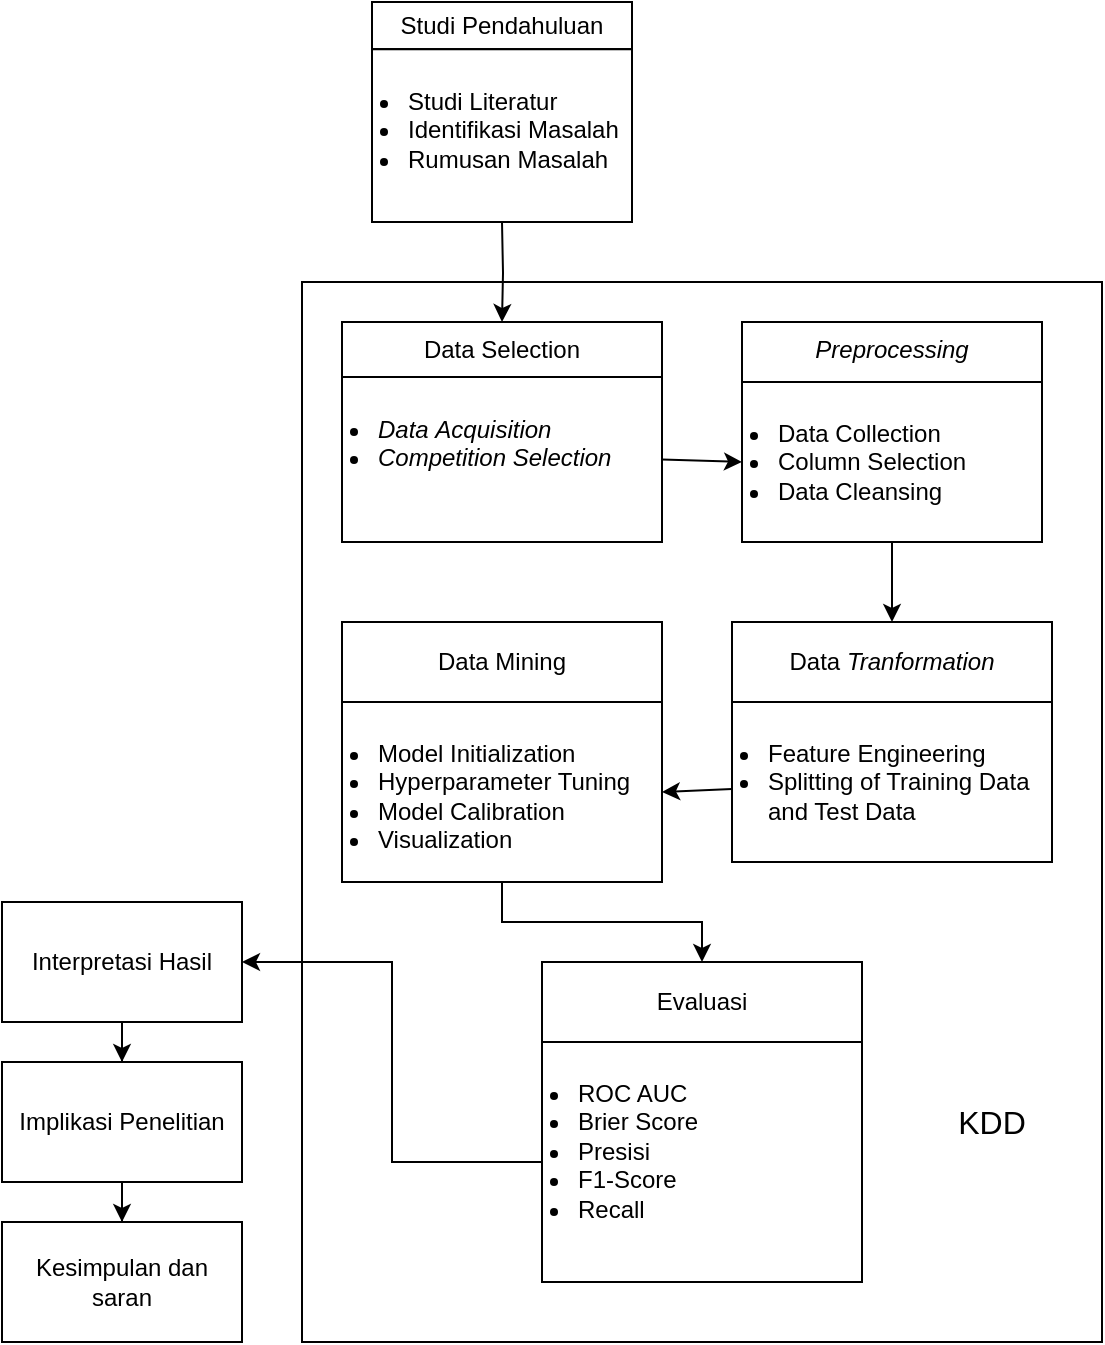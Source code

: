 <mxfile version="27.0.9">
  <diagram name="Page-1" id="-3GfilGTaR90cYOSTtcZ">
    <mxGraphModel dx="1026" dy="622" grid="1" gridSize="10" guides="1" tooltips="1" connect="1" arrows="1" fold="1" page="1" pageScale="1" pageWidth="827" pageHeight="1169" math="0" shadow="0">
      <root>
        <mxCell id="0" />
        <mxCell id="1" parent="0" />
        <mxCell id="saLwknA0GXNG7D1MmVOP-2" value="" style="rounded=0;whiteSpace=wrap;html=1;fillColor=none;" parent="1" vertex="1">
          <mxGeometry x="340" y="350" width="400" height="530" as="geometry" />
        </mxCell>
        <mxCell id="saLwknA0GXNG7D1MmVOP-12" style="edgeStyle=orthogonalEdgeStyle;rounded=0;orthogonalLoop=1;jettySize=auto;html=1;entryX=0.5;entryY=0;entryDx=0;entryDy=0;" parent="1" target="saLwknA0GXNG7D1MmVOP-8" edge="1">
          <mxGeometry relative="1" as="geometry">
            <mxPoint x="440" y="320" as="sourcePoint" />
          </mxGeometry>
        </mxCell>
        <mxCell id="fY_PDfn8Z0zGqyVEPL1E-16" value="Evaluasi" style="rounded=0;whiteSpace=wrap;html=1;fillColor=none;" parent="1" vertex="1">
          <mxGeometry x="460" y="690" width="160" height="40" as="geometry" />
        </mxCell>
        <mxCell id="8ibs3BHVswqHg6Q69FxU-11" style="edgeStyle=orthogonalEdgeStyle;rounded=0;orthogonalLoop=1;jettySize=auto;html=1;entryX=1;entryY=0.5;entryDx=0;entryDy=0;" edge="1" parent="1" source="fY_PDfn8Z0zGqyVEPL1E-17" target="fY_PDfn8Z0zGqyVEPL1E-24">
          <mxGeometry relative="1" as="geometry" />
        </mxCell>
        <mxCell id="fY_PDfn8Z0zGqyVEPL1E-17" value="&lt;ul style=&quot;padding-left: 16px;&quot;&gt;&lt;li&gt;ROC AUC&lt;/li&gt;&lt;li&gt;Brier Score&lt;/li&gt;&lt;li&gt;&lt;span style=&quot;text-align: center;&quot;&gt;Presisi&lt;/span&gt;&lt;/li&gt;&lt;li&gt;&lt;span style=&quot;text-align: center;&quot;&gt;F1-Score&lt;/span&gt;&lt;/li&gt;&lt;li&gt;&lt;span style=&quot;text-align: center;&quot;&gt;Recall&lt;/span&gt;&lt;/li&gt;&lt;/ul&gt;" style="rounded=0;whiteSpace=wrap;html=1;fillColor=none;align=left;verticalAlign=top;" parent="1" vertex="1">
          <mxGeometry x="460" y="730" width="160" height="120" as="geometry" />
        </mxCell>
        <mxCell id="fY_PDfn8Z0zGqyVEPL1E-23" value="" style="group;verticalAlign=top;" parent="1" vertex="1" connectable="0">
          <mxGeometry x="360" y="370" width="160" height="110" as="geometry" />
        </mxCell>
        <mxCell id="saLwknA0GXNG7D1MmVOP-8" value="Data Selection" style="rounded=0;whiteSpace=wrap;html=1;fillColor=none;" parent="fY_PDfn8Z0zGqyVEPL1E-23" vertex="1">
          <mxGeometry width="160" height="27.5" as="geometry" />
        </mxCell>
        <mxCell id="saLwknA0GXNG7D1MmVOP-9" value="&lt;ul style=&quot;padding-left: 16px;&quot;&gt;&lt;li&gt;&lt;i style=&quot;background-color: transparent; color: light-dark(rgb(0, 0, 0), rgb(255, 255, 255));&quot;&gt;Data&amp;nbsp;Acquisition&lt;/i&gt;&lt;/li&gt;&lt;li&gt;&lt;i style=&quot;background-color: transparent; color: light-dark(rgb(0, 0, 0), rgb(255, 255, 255));&quot;&gt;Competition Selection&lt;/i&gt;&lt;/li&gt;&lt;/ul&gt;" style="rounded=0;whiteSpace=wrap;html=1;fillColor=none;align=left;verticalAlign=top;" parent="fY_PDfn8Z0zGqyVEPL1E-23" vertex="1">
          <mxGeometry y="27.5" width="160" height="82.5" as="geometry" />
        </mxCell>
        <mxCell id="fY_PDfn8Z0zGqyVEPL1E-27" style="edgeStyle=orthogonalEdgeStyle;rounded=0;orthogonalLoop=1;jettySize=auto;html=1;" parent="1" source="fY_PDfn8Z0zGqyVEPL1E-24" target="fY_PDfn8Z0zGqyVEPL1E-25" edge="1">
          <mxGeometry relative="1" as="geometry" />
        </mxCell>
        <mxCell id="fY_PDfn8Z0zGqyVEPL1E-24" value="Interpretasi Hasil" style="rounded=0;whiteSpace=wrap;html=1;fillColor=none;" parent="1" vertex="1">
          <mxGeometry x="190" y="660" width="120" height="60" as="geometry" />
        </mxCell>
        <mxCell id="_rzOTB0SLPU54-YsaPOa-13" value="" style="edgeStyle=orthogonalEdgeStyle;rounded=0;orthogonalLoop=1;jettySize=auto;html=1;" parent="1" source="fY_PDfn8Z0zGqyVEPL1E-25" target="_rzOTB0SLPU54-YsaPOa-12" edge="1">
          <mxGeometry relative="1" as="geometry" />
        </mxCell>
        <mxCell id="fY_PDfn8Z0zGqyVEPL1E-25" value="Implikasi Penelitian" style="rounded=0;whiteSpace=wrap;html=1;fillColor=none;" parent="1" vertex="1">
          <mxGeometry x="190" y="740" width="120" height="60" as="geometry" />
        </mxCell>
        <mxCell id="_rzOTB0SLPU54-YsaPOa-1" value="" style="group;" parent="1" vertex="1" connectable="0">
          <mxGeometry x="375" y="210" width="130" height="110" as="geometry" />
        </mxCell>
        <mxCell id="_rzOTB0SLPU54-YsaPOa-2" value="Studi Pendahuluan" style="rounded=0;whiteSpace=wrap;html=1;fillColor=none;" parent="_rzOTB0SLPU54-YsaPOa-1" vertex="1">
          <mxGeometry width="130" height="23.571" as="geometry" />
        </mxCell>
        <mxCell id="_rzOTB0SLPU54-YsaPOa-3" value="&lt;ul style=&quot;padding-left: 16px;&quot;&gt;&lt;li&gt;&lt;span style=&quot;background-color: transparent; color: light-dark(rgb(0, 0, 0), rgb(255, 255, 255));&quot;&gt;Studi Literatur&lt;/span&gt;&lt;/li&gt;&lt;li&gt;&lt;span style=&quot;background-color: transparent; color: light-dark(rgb(0, 0, 0), rgb(255, 255, 255));&quot;&gt;Identifikasi Masalah&lt;/span&gt;&lt;/li&gt;&lt;li&gt;&lt;span style=&quot;background-color: transparent; color: light-dark(rgb(0, 0, 0), rgb(255, 255, 255));&quot;&gt;&lt;span style=&quot;text-align: center;&quot;&gt;Rumusan Masalah&lt;/span&gt;&lt;/span&gt;&lt;/li&gt;&lt;/ul&gt;" style="rounded=0;whiteSpace=wrap;html=1;fillColor=none;align=left;verticalAlign=top;" parent="_rzOTB0SLPU54-YsaPOa-1" vertex="1">
          <mxGeometry y="23.571" width="130" height="86.429" as="geometry" />
        </mxCell>
        <mxCell id="_rzOTB0SLPU54-YsaPOa-12" value="Kesimpulan dan saran" style="rounded=0;whiteSpace=wrap;html=1;fillColor=none;" parent="1" vertex="1">
          <mxGeometry x="190" y="820" width="120" height="60" as="geometry" />
        </mxCell>
        <mxCell id="_rzOTB0SLPU54-YsaPOa-14" value="KDD" style="text;html=1;align=center;verticalAlign=middle;whiteSpace=wrap;rounded=0;fontSize=16;" parent="1" vertex="1">
          <mxGeometry x="655" y="755" width="60" height="30" as="geometry" />
        </mxCell>
        <mxCell id="saLwknA0GXNG7D1MmVOP-13" value="&lt;i&gt;Preprocessing&lt;/i&gt;" style="rounded=0;whiteSpace=wrap;html=1;fillColor=none;verticalAlign=top;" parent="1" vertex="1">
          <mxGeometry x="560" y="370" width="150" height="30" as="geometry" />
        </mxCell>
        <mxCell id="8ibs3BHVswqHg6Q69FxU-8" style="edgeStyle=orthogonalEdgeStyle;rounded=0;orthogonalLoop=1;jettySize=auto;html=1;entryX=0.5;entryY=0;entryDx=0;entryDy=0;" edge="1" parent="1" source="saLwknA0GXNG7D1MmVOP-14" target="fY_PDfn8Z0zGqyVEPL1E-1">
          <mxGeometry relative="1" as="geometry" />
        </mxCell>
        <mxCell id="saLwknA0GXNG7D1MmVOP-14" value="&lt;ul style=&quot;padding-left: 16px;&quot;&gt;&lt;li&gt;Data Collection&lt;/li&gt;&lt;li&gt;Column Selection&lt;/li&gt;&lt;li&gt;Data&amp;nbsp;Cleansing&lt;/li&gt;&lt;/ul&gt;" style="rounded=0;fillColor=none;align=left;verticalAlign=top;html=1;" parent="1" vertex="1">
          <mxGeometry x="560" y="400" width="150" height="80" as="geometry" />
        </mxCell>
        <mxCell id="8ibs3BHVswqHg6Q69FxU-9" style="rounded=0;orthogonalLoop=1;jettySize=auto;html=1;entryX=1;entryY=0.5;entryDx=0;entryDy=0;" edge="1" parent="1" source="fY_PDfn8Z0zGqyVEPL1E-4" target="8ibs3BHVswqHg6Q69FxU-4">
          <mxGeometry relative="1" as="geometry" />
        </mxCell>
        <mxCell id="fY_PDfn8Z0zGqyVEPL1E-4" value="&lt;ul style=&quot;padding-left: 16px;&quot;&gt;&lt;li&gt;Feature Engineering&lt;/li&gt;&lt;li&gt;Splitting of Training Data and Test Data&lt;/li&gt;&lt;/ul&gt;" style="rounded=0;whiteSpace=wrap;html=1;fillColor=none;verticalAlign=top;align=left;" parent="1" vertex="1">
          <mxGeometry x="555" y="560" width="160" height="80" as="geometry" />
        </mxCell>
        <mxCell id="fY_PDfn8Z0zGqyVEPL1E-1" value="Data&amp;nbsp;&lt;i&gt;Tranformation&lt;/i&gt;" style="rounded=0;whiteSpace=wrap;html=1;fillColor=none;" parent="1" vertex="1">
          <mxGeometry x="555" y="520" width="160" height="40" as="geometry" />
        </mxCell>
        <mxCell id="8ibs3BHVswqHg6Q69FxU-10" style="edgeStyle=orthogonalEdgeStyle;rounded=0;orthogonalLoop=1;jettySize=auto;html=1;entryX=0.5;entryY=0;entryDx=0;entryDy=0;" edge="1" parent="1" source="8ibs3BHVswqHg6Q69FxU-4" target="fY_PDfn8Z0zGqyVEPL1E-16">
          <mxGeometry relative="1" as="geometry" />
        </mxCell>
        <mxCell id="8ibs3BHVswqHg6Q69FxU-4" value="&lt;ul style=&quot;padding-left: 16px;&quot;&gt;&lt;li&gt;Model Initialization&lt;/li&gt;&lt;li&gt;Hyperparameter Tuning&lt;/li&gt;&lt;li&gt;Model Calibration&lt;/li&gt;&lt;li&gt;Visualization&lt;/li&gt;&lt;/ul&gt;" style="rounded=0;whiteSpace=wrap;html=1;fillColor=none;verticalAlign=top;align=left;" vertex="1" parent="1">
          <mxGeometry x="360" y="560" width="160" height="90" as="geometry" />
        </mxCell>
        <mxCell id="8ibs3BHVswqHg6Q69FxU-5" value="Data Mining" style="rounded=0;whiteSpace=wrap;html=1;fillColor=none;" vertex="1" parent="1">
          <mxGeometry x="360" y="520" width="160" height="40" as="geometry" />
        </mxCell>
        <mxCell id="8ibs3BHVswqHg6Q69FxU-7" value="" style="endArrow=classic;html=1;rounded=0;entryX=0;entryY=0.5;entryDx=0;entryDy=0;exitX=1;exitY=0.5;exitDx=0;exitDy=0;" edge="1" parent="1" source="saLwknA0GXNG7D1MmVOP-9" target="saLwknA0GXNG7D1MmVOP-14">
          <mxGeometry width="50" height="50" relative="1" as="geometry">
            <mxPoint x="440" y="440" as="sourcePoint" />
            <mxPoint x="490" y="390" as="targetPoint" />
          </mxGeometry>
        </mxCell>
      </root>
    </mxGraphModel>
  </diagram>
</mxfile>
